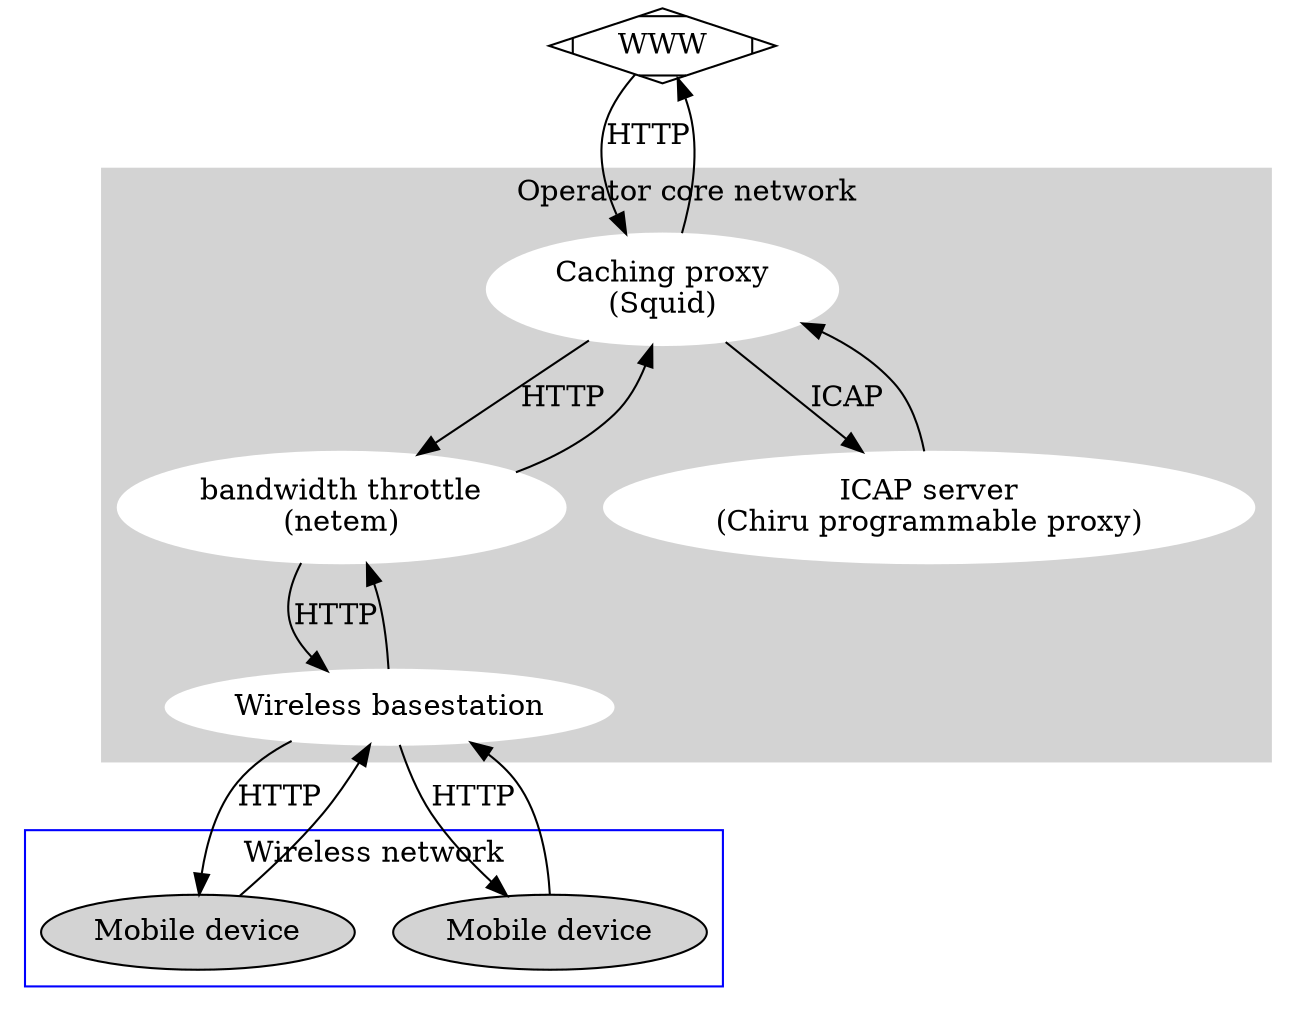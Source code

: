 digraph G {
	web [shape=Mdiamond, label="WWW"];
	subgraph cluster_0 {
		style=filled;
		color=lightgrey;
		node [style=filled,color=white];
		squid -> netem -> wlanap [label="HTTP"];
                wlanap -> netem -> squid;
		label = "Operator core network";
                progproxy [label="ICAP server\n(Chiru programmable proxy)"];
                squid -> progproxy [label="ICAP"];
                progproxy -> squid;
	}
        web -> squid [label="HTTP"];
        squid -> web;

	subgraph cluster_1 {
		node [style=filled];
		mobile1; mobile2;
		color=blue
		label = "Wireless network";
                wlanap -> mobile1 [label="HTTP"];
                mobile1 -> wlanap;
                wlanap -> mobile2 [label="HTTP"];
                mobile2 -> wlanap;
	}

	squid [label="Caching proxy\n(Squid)"];
        netem [label="bandwidth throttle\n(netem)"];
	wlanap [label="Wireless basestation"];
	//squid -> mobile1;
	mobile1 [label="Mobile device"];
	mobile2 [label="Mobile device"];
}
